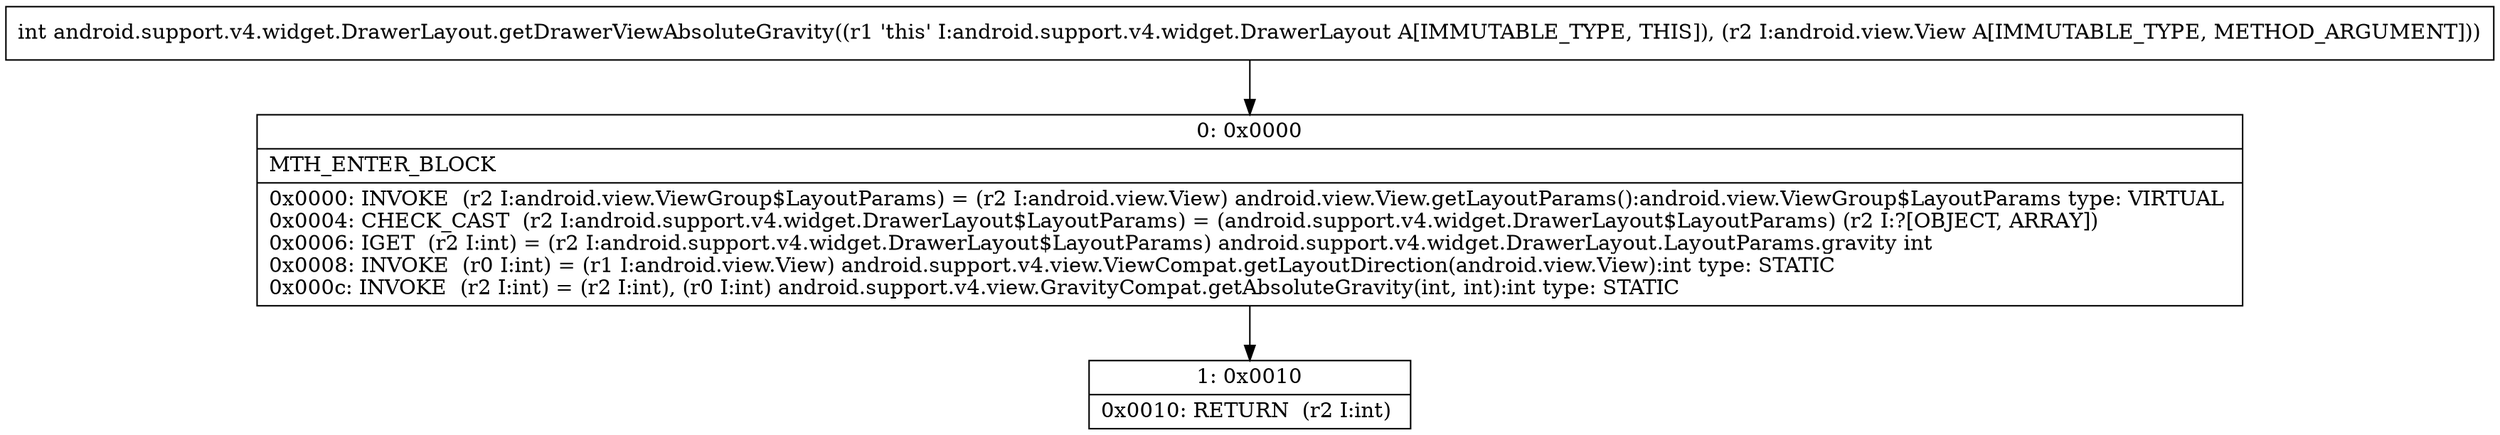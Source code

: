 digraph "CFG forandroid.support.v4.widget.DrawerLayout.getDrawerViewAbsoluteGravity(Landroid\/view\/View;)I" {
Node_0 [shape=record,label="{0\:\ 0x0000|MTH_ENTER_BLOCK\l|0x0000: INVOKE  (r2 I:android.view.ViewGroup$LayoutParams) = (r2 I:android.view.View) android.view.View.getLayoutParams():android.view.ViewGroup$LayoutParams type: VIRTUAL \l0x0004: CHECK_CAST  (r2 I:android.support.v4.widget.DrawerLayout$LayoutParams) = (android.support.v4.widget.DrawerLayout$LayoutParams) (r2 I:?[OBJECT, ARRAY]) \l0x0006: IGET  (r2 I:int) = (r2 I:android.support.v4.widget.DrawerLayout$LayoutParams) android.support.v4.widget.DrawerLayout.LayoutParams.gravity int \l0x0008: INVOKE  (r0 I:int) = (r1 I:android.view.View) android.support.v4.view.ViewCompat.getLayoutDirection(android.view.View):int type: STATIC \l0x000c: INVOKE  (r2 I:int) = (r2 I:int), (r0 I:int) android.support.v4.view.GravityCompat.getAbsoluteGravity(int, int):int type: STATIC \l}"];
Node_1 [shape=record,label="{1\:\ 0x0010|0x0010: RETURN  (r2 I:int) \l}"];
MethodNode[shape=record,label="{int android.support.v4.widget.DrawerLayout.getDrawerViewAbsoluteGravity((r1 'this' I:android.support.v4.widget.DrawerLayout A[IMMUTABLE_TYPE, THIS]), (r2 I:android.view.View A[IMMUTABLE_TYPE, METHOD_ARGUMENT])) }"];
MethodNode -> Node_0;
Node_0 -> Node_1;
}

